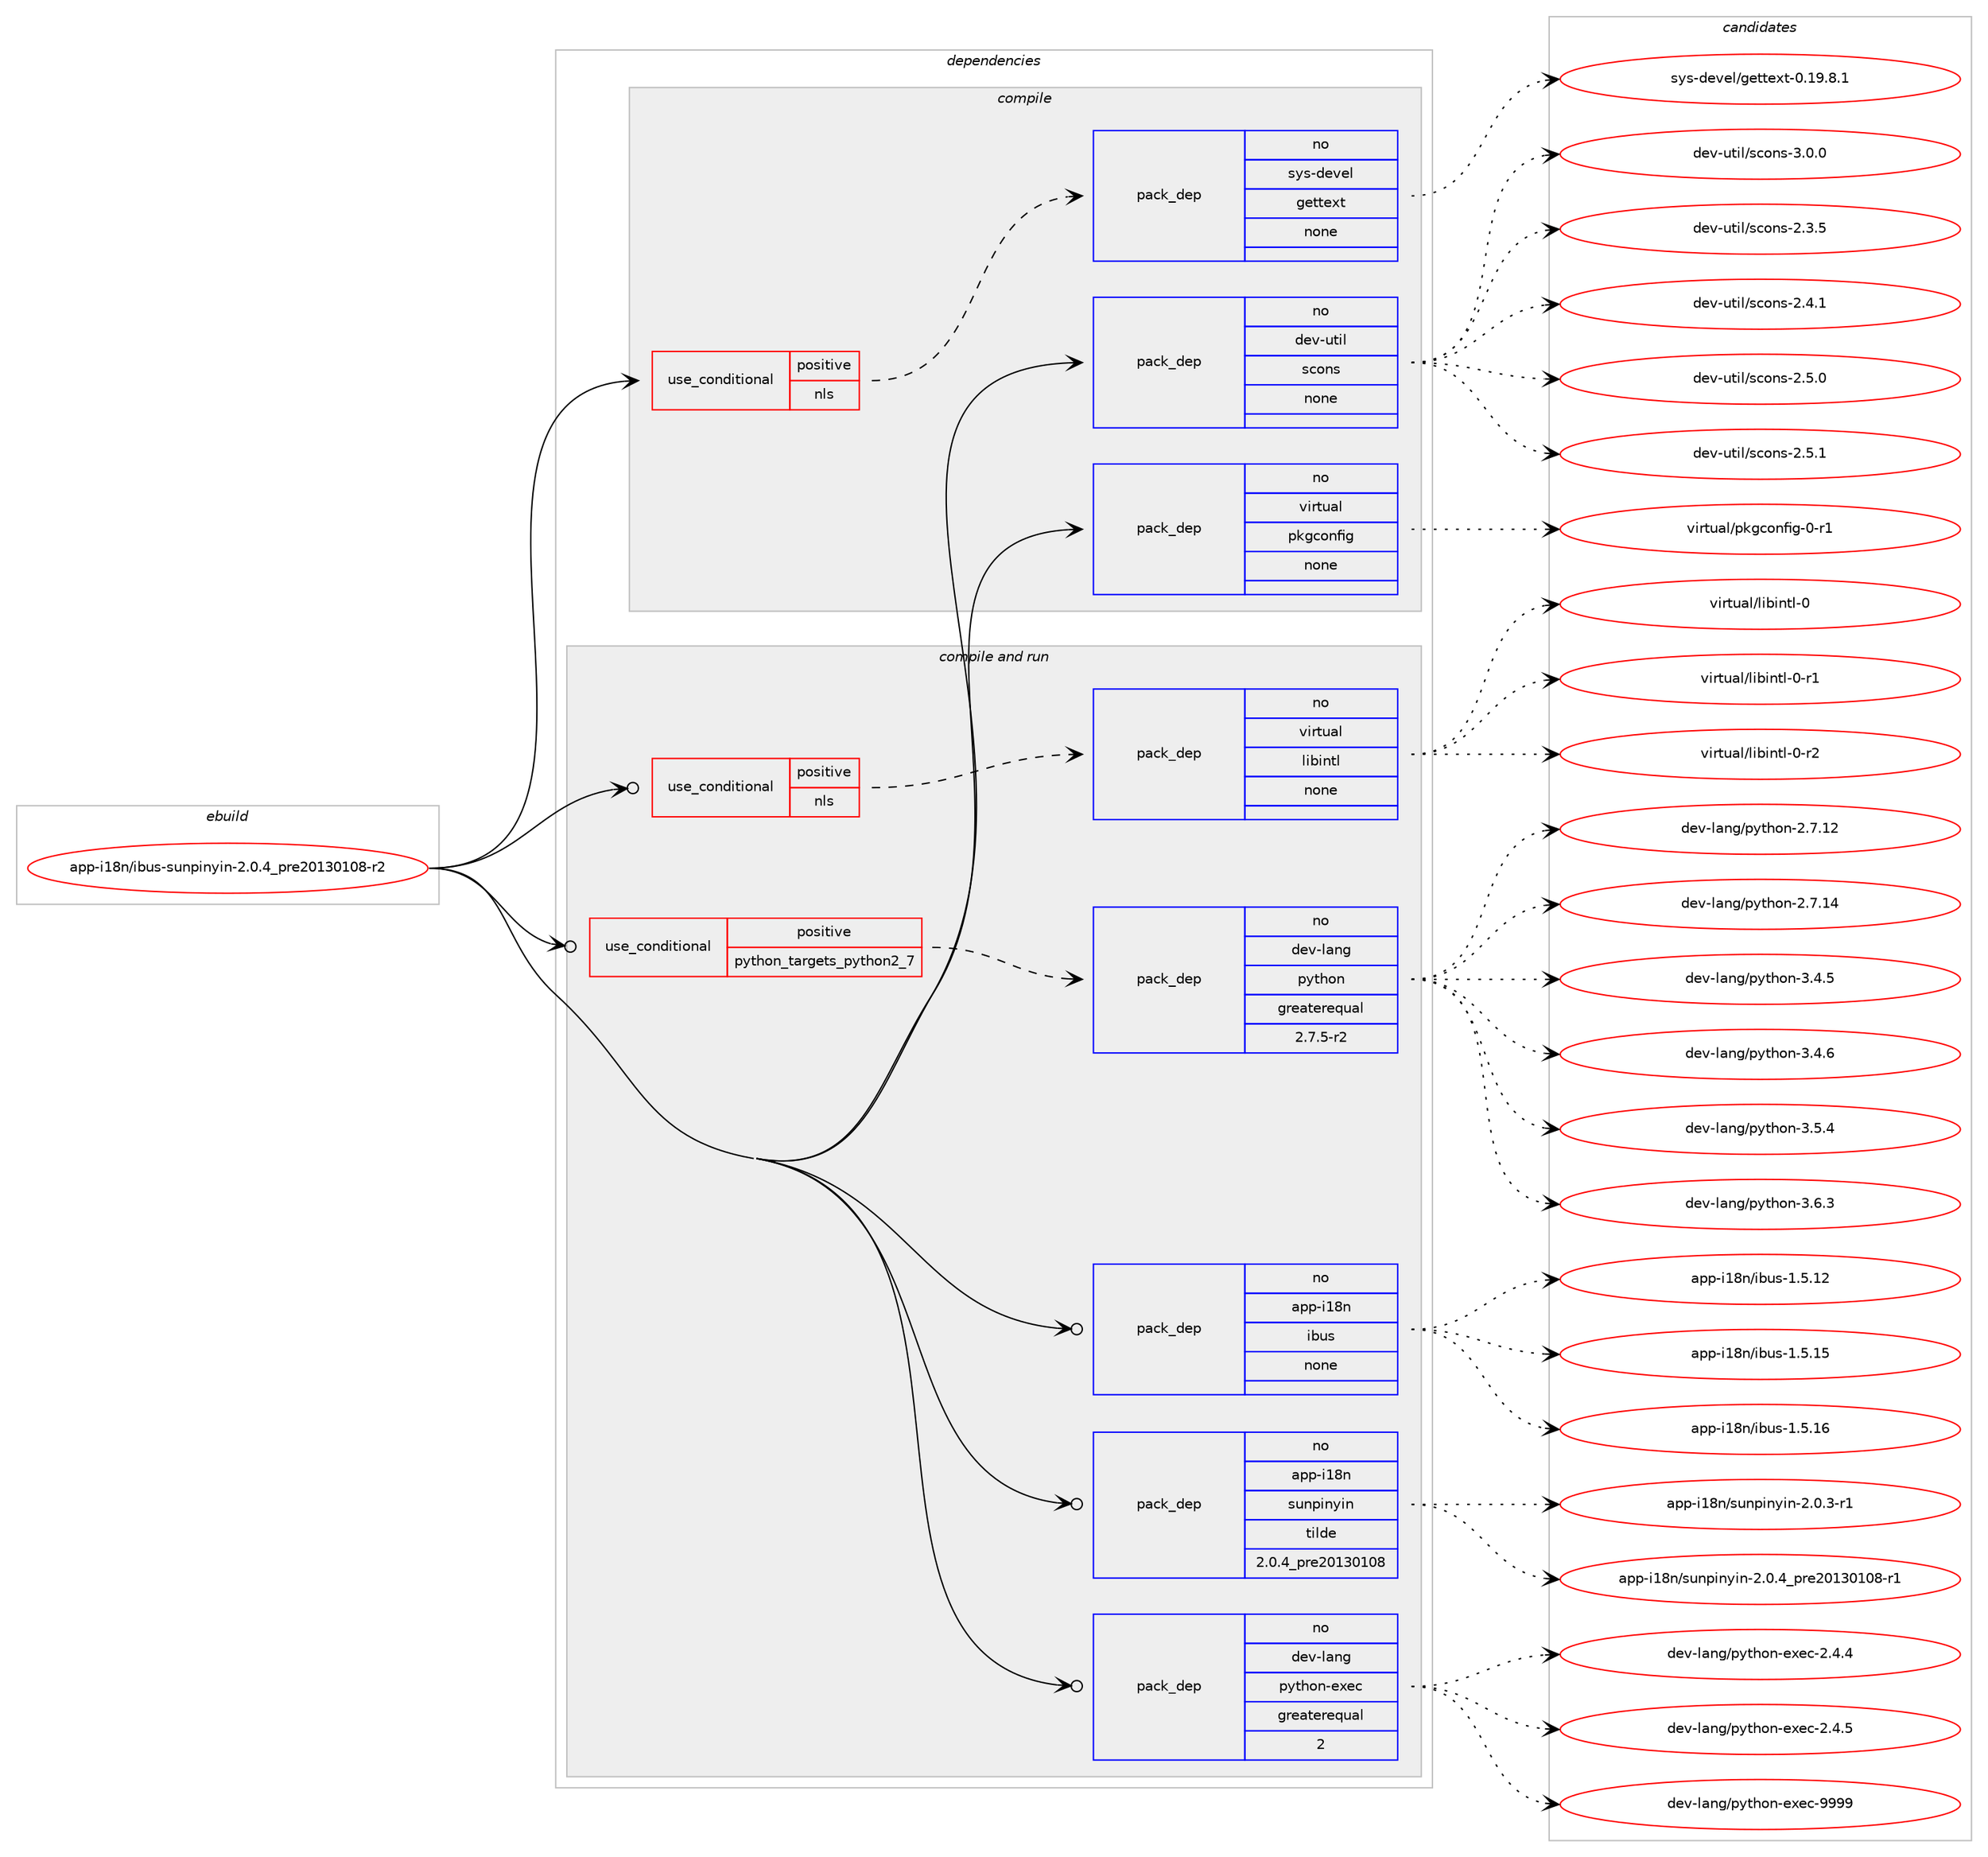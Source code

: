 digraph prolog {

# *************
# Graph options
# *************

newrank=true;
concentrate=true;
compound=true;
graph [rankdir=LR,fontname=Helvetica,fontsize=10,ranksep=1.5];#, ranksep=2.5, nodesep=0.2];
edge  [arrowhead=vee];
node  [fontname=Helvetica,fontsize=10];

# **********
# The ebuild
# **********

subgraph cluster_leftcol {
color=gray;
rank=same;
label=<<i>ebuild</i>>;
id [label="app-i18n/ibus-sunpinyin-2.0.4_pre20130108-r2", color=red, width=4, href="../app-i18n/ibus-sunpinyin-2.0.4_pre20130108-r2.svg"];
}

# ****************
# The dependencies
# ****************

subgraph cluster_midcol {
color=gray;
label=<<i>dependencies</i>>;
subgraph cluster_compile {
fillcolor="#eeeeee";
style=filled;
label=<<i>compile</i>>;
subgraph cond11842 {
dependency42718 [label=<<TABLE BORDER="0" CELLBORDER="1" CELLSPACING="0" CELLPADDING="4"><TR><TD ROWSPAN="3" CELLPADDING="10">use_conditional</TD></TR><TR><TD>positive</TD></TR><TR><TD>nls</TD></TR></TABLE>>, shape=none, color=red];
subgraph pack30213 {
dependency42719 [label=<<TABLE BORDER="0" CELLBORDER="1" CELLSPACING="0" CELLPADDING="4" WIDTH="220"><TR><TD ROWSPAN="6" CELLPADDING="30">pack_dep</TD></TR><TR><TD WIDTH="110">no</TD></TR><TR><TD>sys-devel</TD></TR><TR><TD>gettext</TD></TR><TR><TD>none</TD></TR><TR><TD></TD></TR></TABLE>>, shape=none, color=blue];
}
dependency42718:e -> dependency42719:w [weight=20,style="dashed",arrowhead="vee"];
}
id:e -> dependency42718:w [weight=20,style="solid",arrowhead="vee"];
subgraph pack30214 {
dependency42720 [label=<<TABLE BORDER="0" CELLBORDER="1" CELLSPACING="0" CELLPADDING="4" WIDTH="220"><TR><TD ROWSPAN="6" CELLPADDING="30">pack_dep</TD></TR><TR><TD WIDTH="110">no</TD></TR><TR><TD>dev-util</TD></TR><TR><TD>scons</TD></TR><TR><TD>none</TD></TR><TR><TD></TD></TR></TABLE>>, shape=none, color=blue];
}
id:e -> dependency42720:w [weight=20,style="solid",arrowhead="vee"];
subgraph pack30215 {
dependency42721 [label=<<TABLE BORDER="0" CELLBORDER="1" CELLSPACING="0" CELLPADDING="4" WIDTH="220"><TR><TD ROWSPAN="6" CELLPADDING="30">pack_dep</TD></TR><TR><TD WIDTH="110">no</TD></TR><TR><TD>virtual</TD></TR><TR><TD>pkgconfig</TD></TR><TR><TD>none</TD></TR><TR><TD></TD></TR></TABLE>>, shape=none, color=blue];
}
id:e -> dependency42721:w [weight=20,style="solid",arrowhead="vee"];
}
subgraph cluster_compileandrun {
fillcolor="#eeeeee";
style=filled;
label=<<i>compile and run</i>>;
subgraph cond11843 {
dependency42722 [label=<<TABLE BORDER="0" CELLBORDER="1" CELLSPACING="0" CELLPADDING="4"><TR><TD ROWSPAN="3" CELLPADDING="10">use_conditional</TD></TR><TR><TD>positive</TD></TR><TR><TD>nls</TD></TR></TABLE>>, shape=none, color=red];
subgraph pack30216 {
dependency42723 [label=<<TABLE BORDER="0" CELLBORDER="1" CELLSPACING="0" CELLPADDING="4" WIDTH="220"><TR><TD ROWSPAN="6" CELLPADDING="30">pack_dep</TD></TR><TR><TD WIDTH="110">no</TD></TR><TR><TD>virtual</TD></TR><TR><TD>libintl</TD></TR><TR><TD>none</TD></TR><TR><TD></TD></TR></TABLE>>, shape=none, color=blue];
}
dependency42722:e -> dependency42723:w [weight=20,style="dashed",arrowhead="vee"];
}
id:e -> dependency42722:w [weight=20,style="solid",arrowhead="odotvee"];
subgraph cond11844 {
dependency42724 [label=<<TABLE BORDER="0" CELLBORDER="1" CELLSPACING="0" CELLPADDING="4"><TR><TD ROWSPAN="3" CELLPADDING="10">use_conditional</TD></TR><TR><TD>positive</TD></TR><TR><TD>python_targets_python2_7</TD></TR></TABLE>>, shape=none, color=red];
subgraph pack30217 {
dependency42725 [label=<<TABLE BORDER="0" CELLBORDER="1" CELLSPACING="0" CELLPADDING="4" WIDTH="220"><TR><TD ROWSPAN="6" CELLPADDING="30">pack_dep</TD></TR><TR><TD WIDTH="110">no</TD></TR><TR><TD>dev-lang</TD></TR><TR><TD>python</TD></TR><TR><TD>greaterequal</TD></TR><TR><TD>2.7.5-r2</TD></TR></TABLE>>, shape=none, color=blue];
}
dependency42724:e -> dependency42725:w [weight=20,style="dashed",arrowhead="vee"];
}
id:e -> dependency42724:w [weight=20,style="solid",arrowhead="odotvee"];
subgraph pack30218 {
dependency42726 [label=<<TABLE BORDER="0" CELLBORDER="1" CELLSPACING="0" CELLPADDING="4" WIDTH="220"><TR><TD ROWSPAN="6" CELLPADDING="30">pack_dep</TD></TR><TR><TD WIDTH="110">no</TD></TR><TR><TD>app-i18n</TD></TR><TR><TD>ibus</TD></TR><TR><TD>none</TD></TR><TR><TD></TD></TR></TABLE>>, shape=none, color=blue];
}
id:e -> dependency42726:w [weight=20,style="solid",arrowhead="odotvee"];
subgraph pack30219 {
dependency42727 [label=<<TABLE BORDER="0" CELLBORDER="1" CELLSPACING="0" CELLPADDING="4" WIDTH="220"><TR><TD ROWSPAN="6" CELLPADDING="30">pack_dep</TD></TR><TR><TD WIDTH="110">no</TD></TR><TR><TD>app-i18n</TD></TR><TR><TD>sunpinyin</TD></TR><TR><TD>tilde</TD></TR><TR><TD>2.0.4_pre20130108</TD></TR></TABLE>>, shape=none, color=blue];
}
id:e -> dependency42727:w [weight=20,style="solid",arrowhead="odotvee"];
subgraph pack30220 {
dependency42728 [label=<<TABLE BORDER="0" CELLBORDER="1" CELLSPACING="0" CELLPADDING="4" WIDTH="220"><TR><TD ROWSPAN="6" CELLPADDING="30">pack_dep</TD></TR><TR><TD WIDTH="110">no</TD></TR><TR><TD>dev-lang</TD></TR><TR><TD>python-exec</TD></TR><TR><TD>greaterequal</TD></TR><TR><TD>2</TD></TR></TABLE>>, shape=none, color=blue];
}
id:e -> dependency42728:w [weight=20,style="solid",arrowhead="odotvee"];
}
subgraph cluster_run {
fillcolor="#eeeeee";
style=filled;
label=<<i>run</i>>;
}
}

# **************
# The candidates
# **************

subgraph cluster_choices {
rank=same;
color=gray;
label=<<i>candidates</i>>;

subgraph choice30213 {
color=black;
nodesep=1;
choice1151211154510010111810110847103101116116101120116454846495746564649 [label="sys-devel/gettext-0.19.8.1", color=red, width=4,href="../sys-devel/gettext-0.19.8.1.svg"];
dependency42719:e -> choice1151211154510010111810110847103101116116101120116454846495746564649:w [style=dotted,weight="100"];
}
subgraph choice30214 {
color=black;
nodesep=1;
choice100101118451171161051084711599111110115455046514653 [label="dev-util/scons-2.3.5", color=red, width=4,href="../dev-util/scons-2.3.5.svg"];
choice100101118451171161051084711599111110115455046524649 [label="dev-util/scons-2.4.1", color=red, width=4,href="../dev-util/scons-2.4.1.svg"];
choice100101118451171161051084711599111110115455046534648 [label="dev-util/scons-2.5.0", color=red, width=4,href="../dev-util/scons-2.5.0.svg"];
choice100101118451171161051084711599111110115455046534649 [label="dev-util/scons-2.5.1", color=red, width=4,href="../dev-util/scons-2.5.1.svg"];
choice100101118451171161051084711599111110115455146484648 [label="dev-util/scons-3.0.0", color=red, width=4,href="../dev-util/scons-3.0.0.svg"];
dependency42720:e -> choice100101118451171161051084711599111110115455046514653:w [style=dotted,weight="100"];
dependency42720:e -> choice100101118451171161051084711599111110115455046524649:w [style=dotted,weight="100"];
dependency42720:e -> choice100101118451171161051084711599111110115455046534648:w [style=dotted,weight="100"];
dependency42720:e -> choice100101118451171161051084711599111110115455046534649:w [style=dotted,weight="100"];
dependency42720:e -> choice100101118451171161051084711599111110115455146484648:w [style=dotted,weight="100"];
}
subgraph choice30215 {
color=black;
nodesep=1;
choice11810511411611797108471121071039911111010210510345484511449 [label="virtual/pkgconfig-0-r1", color=red, width=4,href="../virtual/pkgconfig-0-r1.svg"];
dependency42721:e -> choice11810511411611797108471121071039911111010210510345484511449:w [style=dotted,weight="100"];
}
subgraph choice30216 {
color=black;
nodesep=1;
choice1181051141161179710847108105981051101161084548 [label="virtual/libintl-0", color=red, width=4,href="../virtual/libintl-0.svg"];
choice11810511411611797108471081059810511011610845484511449 [label="virtual/libintl-0-r1", color=red, width=4,href="../virtual/libintl-0-r1.svg"];
choice11810511411611797108471081059810511011610845484511450 [label="virtual/libintl-0-r2", color=red, width=4,href="../virtual/libintl-0-r2.svg"];
dependency42723:e -> choice1181051141161179710847108105981051101161084548:w [style=dotted,weight="100"];
dependency42723:e -> choice11810511411611797108471081059810511011610845484511449:w [style=dotted,weight="100"];
dependency42723:e -> choice11810511411611797108471081059810511011610845484511450:w [style=dotted,weight="100"];
}
subgraph choice30217 {
color=black;
nodesep=1;
choice10010111845108971101034711212111610411111045504655464950 [label="dev-lang/python-2.7.12", color=red, width=4,href="../dev-lang/python-2.7.12.svg"];
choice10010111845108971101034711212111610411111045504655464952 [label="dev-lang/python-2.7.14", color=red, width=4,href="../dev-lang/python-2.7.14.svg"];
choice100101118451089711010347112121116104111110455146524653 [label="dev-lang/python-3.4.5", color=red, width=4,href="../dev-lang/python-3.4.5.svg"];
choice100101118451089711010347112121116104111110455146524654 [label="dev-lang/python-3.4.6", color=red, width=4,href="../dev-lang/python-3.4.6.svg"];
choice100101118451089711010347112121116104111110455146534652 [label="dev-lang/python-3.5.4", color=red, width=4,href="../dev-lang/python-3.5.4.svg"];
choice100101118451089711010347112121116104111110455146544651 [label="dev-lang/python-3.6.3", color=red, width=4,href="../dev-lang/python-3.6.3.svg"];
dependency42725:e -> choice10010111845108971101034711212111610411111045504655464950:w [style=dotted,weight="100"];
dependency42725:e -> choice10010111845108971101034711212111610411111045504655464952:w [style=dotted,weight="100"];
dependency42725:e -> choice100101118451089711010347112121116104111110455146524653:w [style=dotted,weight="100"];
dependency42725:e -> choice100101118451089711010347112121116104111110455146524654:w [style=dotted,weight="100"];
dependency42725:e -> choice100101118451089711010347112121116104111110455146534652:w [style=dotted,weight="100"];
dependency42725:e -> choice100101118451089711010347112121116104111110455146544651:w [style=dotted,weight="100"];
}
subgraph choice30218 {
color=black;
nodesep=1;
choice97112112451054956110471059811711545494653464950 [label="app-i18n/ibus-1.5.12", color=red, width=4,href="../app-i18n/ibus-1.5.12.svg"];
choice97112112451054956110471059811711545494653464953 [label="app-i18n/ibus-1.5.15", color=red, width=4,href="../app-i18n/ibus-1.5.15.svg"];
choice97112112451054956110471059811711545494653464954 [label="app-i18n/ibus-1.5.16", color=red, width=4,href="../app-i18n/ibus-1.5.16.svg"];
dependency42726:e -> choice97112112451054956110471059811711545494653464950:w [style=dotted,weight="100"];
dependency42726:e -> choice97112112451054956110471059811711545494653464953:w [style=dotted,weight="100"];
dependency42726:e -> choice97112112451054956110471059811711545494653464954:w [style=dotted,weight="100"];
}
subgraph choice30219 {
color=black;
nodesep=1;
choice97112112451054956110471151171101121051101211051104550464846514511449 [label="app-i18n/sunpinyin-2.0.3-r1", color=red, width=4,href="../app-i18n/sunpinyin-2.0.3-r1.svg"];
choice97112112451054956110471151171101121051101211051104550464846529511211410150484951484948564511449 [label="app-i18n/sunpinyin-2.0.4_pre20130108-r1", color=red, width=4,href="../app-i18n/sunpinyin-2.0.4_pre20130108-r1.svg"];
dependency42727:e -> choice97112112451054956110471151171101121051101211051104550464846514511449:w [style=dotted,weight="100"];
dependency42727:e -> choice97112112451054956110471151171101121051101211051104550464846529511211410150484951484948564511449:w [style=dotted,weight="100"];
}
subgraph choice30220 {
color=black;
nodesep=1;
choice1001011184510897110103471121211161041111104510112010199455046524652 [label="dev-lang/python-exec-2.4.4", color=red, width=4,href="../dev-lang/python-exec-2.4.4.svg"];
choice1001011184510897110103471121211161041111104510112010199455046524653 [label="dev-lang/python-exec-2.4.5", color=red, width=4,href="../dev-lang/python-exec-2.4.5.svg"];
choice10010111845108971101034711212111610411111045101120101994557575757 [label="dev-lang/python-exec-9999", color=red, width=4,href="../dev-lang/python-exec-9999.svg"];
dependency42728:e -> choice1001011184510897110103471121211161041111104510112010199455046524652:w [style=dotted,weight="100"];
dependency42728:e -> choice1001011184510897110103471121211161041111104510112010199455046524653:w [style=dotted,weight="100"];
dependency42728:e -> choice10010111845108971101034711212111610411111045101120101994557575757:w [style=dotted,weight="100"];
}
}

}
